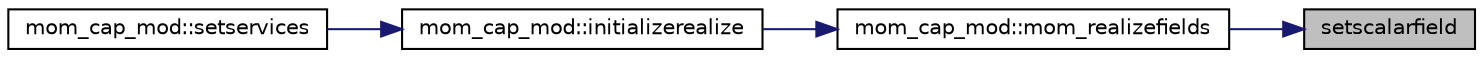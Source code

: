 digraph "setscalarfield"
{
 // INTERACTIVE_SVG=YES
 // LATEX_PDF_SIZE
  edge [fontname="Helvetica",fontsize="10",labelfontname="Helvetica",labelfontsize="10"];
  node [fontname="Helvetica",fontsize="10",shape=record];
  rankdir="RL";
  Node1 [label="setscalarfield",height=0.2,width=0.4,color="black", fillcolor="grey75", style="filled", fontcolor="black",tooltip=" "];
  Node1 -> Node2 [dir="back",color="midnightblue",fontsize="10",style="solid",fontname="Helvetica"];
  Node2 [label="mom_cap_mod::mom_realizefields",height=0.2,width=0.4,color="black", fillcolor="white", style="filled",URL="$namespacemom__cap__mod.html#a57fa339b90f33aff03637f9dee5ffaf1",tooltip="Realize the import and export fields using either a grid or a mesh."];
  Node2 -> Node3 [dir="back",color="midnightblue",fontsize="10",style="solid",fontname="Helvetica"];
  Node3 [label="mom_cap_mod::initializerealize",height=0.2,width=0.4,color="black", fillcolor="white", style="filled",URL="$namespacemom__cap__mod.html#a11baa4d10abcce4225eb074a2c23e398",tooltip="Called by NUOPC to realize import and export fields. \"Realizing\" a field means that its grid has been..."];
  Node3 -> Node4 [dir="back",color="midnightblue",fontsize="10",style="solid",fontname="Helvetica"];
  Node4 [label="mom_cap_mod::setservices",height=0.2,width=0.4,color="black", fillcolor="white", style="filled",URL="$namespacemom__cap__mod.html#ae0439afc4c901d9850515768bdaaed09",tooltip="NUOPC SetService method is the only public entry point. SetServices registers all of the user-provide..."];
}

